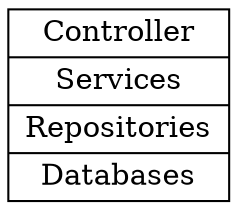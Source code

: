 graph g{
        node[shape=record];
        A[label="{Controller|Services|Repositories|Databases}"];
}

